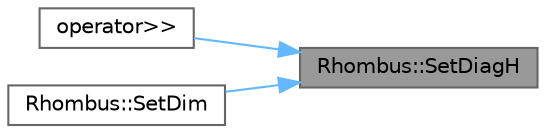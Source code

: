 digraph "Rhombus::SetDiagH"
{
 // LATEX_PDF_SIZE
  bgcolor="transparent";
  edge [fontname=Helvetica,fontsize=10,labelfontname=Helvetica,labelfontsize=10];
  node [fontname=Helvetica,fontsize=10,shape=box,height=0.2,width=0.4];
  rankdir="RL";
  Node1 [label="Rhombus::SetDiagH",height=0.2,width=0.4,color="gray40", fillcolor="grey60", style="filled", fontcolor="black",tooltip="set horizontal diagonal of the object"];
  Node1 -> Node2 [dir="back",color="steelblue1",style="solid"];
  Node2 [label="operator\>\>",height=0.2,width=0.4,color="grey40", fillcolor="white", style="filled",URL="$rhombus_8cpp.html#a460cd17bbe9ed3f891424e1879999b40",tooltip="input operator"];
  Node1 -> Node3 [dir="back",color="steelblue1",style="solid"];
  Node3 [label="Rhombus::SetDim",height=0.2,width=0.4,color="grey40", fillcolor="white", style="filled",URL="$class_rhombus.html#af88d32916dcbb397932af5dc67aba176",tooltip="set horizontal and vertical diagonal of the object"];
}
